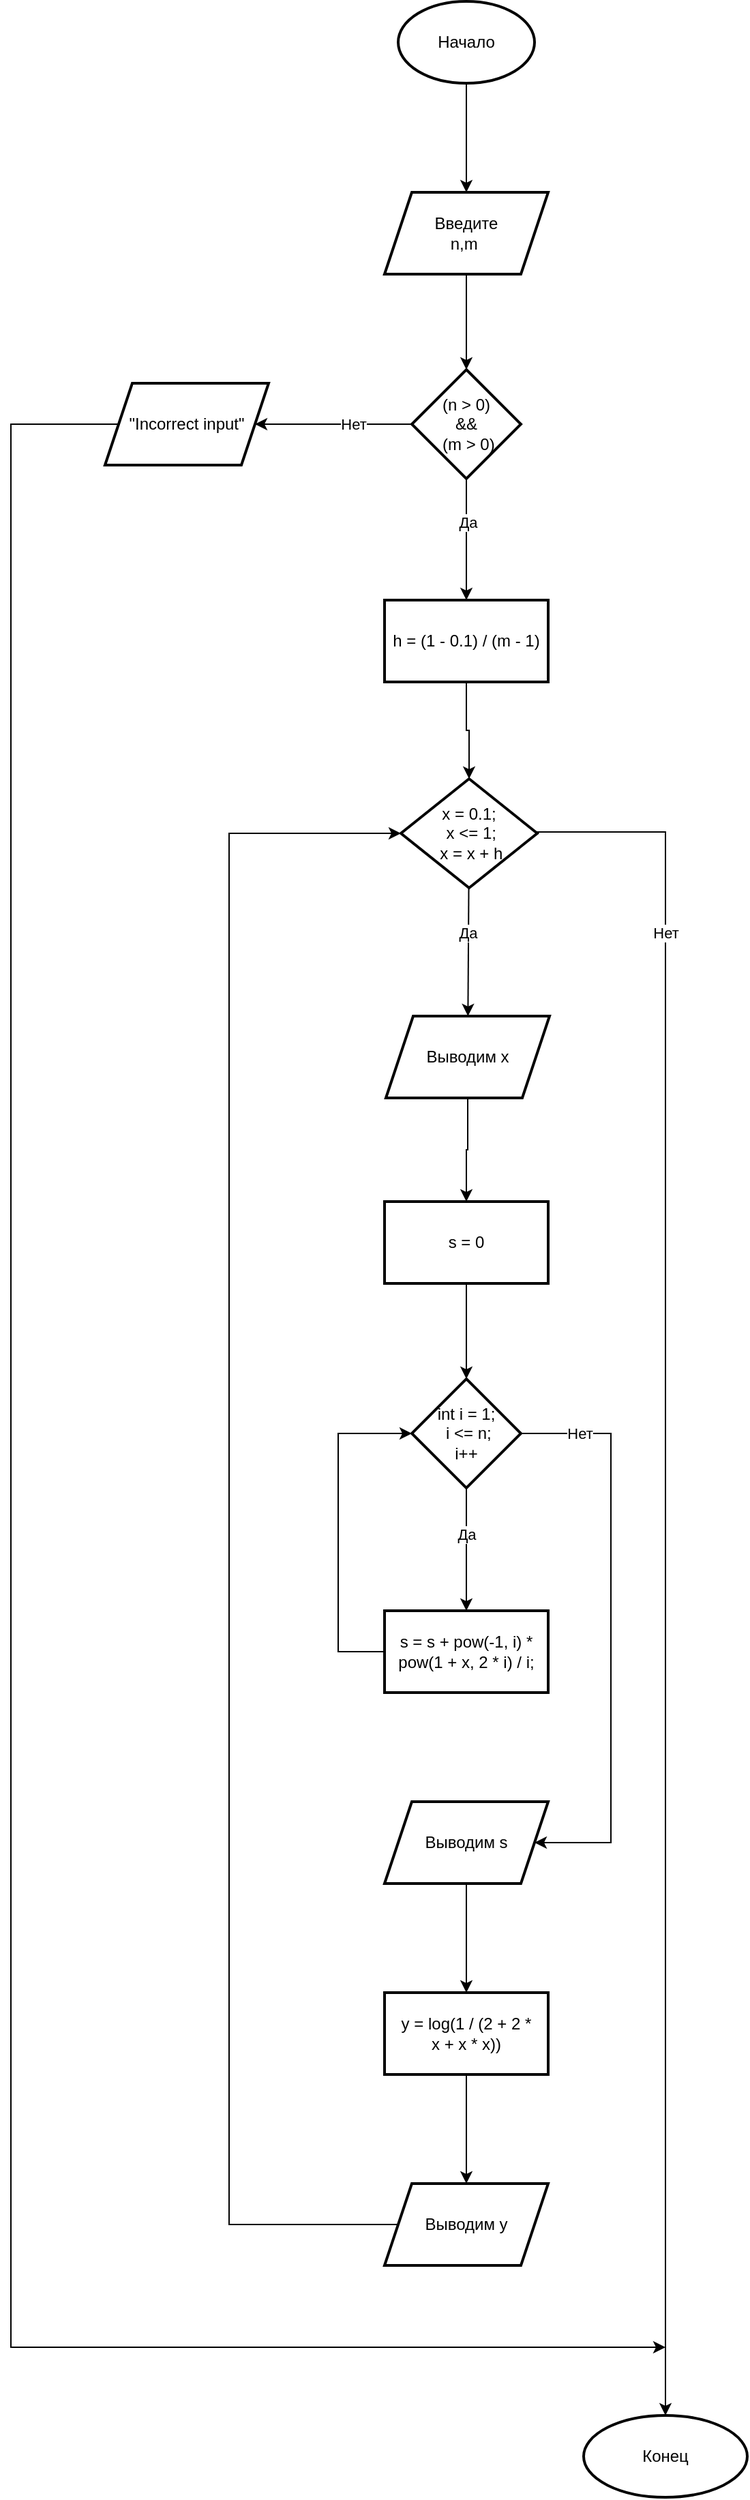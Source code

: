 <mxfile version="20.3.0" type="device"><diagram id="6b1M5TIWbT0nO2fj20VQ" name="Страница 1"><mxGraphModel dx="838" dy="649" grid="1" gridSize="10" guides="1" tooltips="1" connect="1" arrows="1" fold="1" page="1" pageScale="1" pageWidth="827" pageHeight="1169" math="0" shadow="0"><root><mxCell id="0"/><mxCell id="1" parent="0"/><mxCell id="RzN8mRNrhfmUW9UXEyG7-3" value="" style="edgeStyle=orthogonalEdgeStyle;rounded=0;orthogonalLoop=1;jettySize=auto;html=1;" parent="1" source="RzN8mRNrhfmUW9UXEyG7-1" target="RzN8mRNrhfmUW9UXEyG7-2" edge="1"><mxGeometry relative="1" as="geometry"/></mxCell><mxCell id="RzN8mRNrhfmUW9UXEyG7-1" value="Начало" style="strokeWidth=2;html=1;shape=mxgraph.flowchart.start_1;whiteSpace=wrap;" parent="1" vertex="1"><mxGeometry x="364" y="40" width="100" height="60" as="geometry"/></mxCell><mxCell id="RzN8mRNrhfmUW9UXEyG7-5" value="" style="edgeStyle=orthogonalEdgeStyle;rounded=0;orthogonalLoop=1;jettySize=auto;html=1;" parent="1" source="RzN8mRNrhfmUW9UXEyG7-2" target="RzN8mRNrhfmUW9UXEyG7-4" edge="1"><mxGeometry relative="1" as="geometry"/></mxCell><mxCell id="RzN8mRNrhfmUW9UXEyG7-2" value="Введите&lt;br&gt;n,m&amp;nbsp;" style="shape=parallelogram;perimeter=parallelogramPerimeter;whiteSpace=wrap;html=1;fixedSize=1;strokeWidth=2;" parent="1" vertex="1"><mxGeometry x="354" y="180" width="120" height="60" as="geometry"/></mxCell><mxCell id="RzN8mRNrhfmUW9UXEyG7-7" value="" style="edgeStyle=orthogonalEdgeStyle;rounded=0;orthogonalLoop=1;jettySize=auto;html=1;" parent="1" source="RzN8mRNrhfmUW9UXEyG7-4" target="RzN8mRNrhfmUW9UXEyG7-6" edge="1"><mxGeometry relative="1" as="geometry"/></mxCell><mxCell id="RzN8mRNrhfmUW9UXEyG7-31" value="Да" style="edgeLabel;html=1;align=center;verticalAlign=middle;resizable=0;points=[];" parent="RzN8mRNrhfmUW9UXEyG7-7" vertex="1" connectable="0"><mxGeometry x="-0.287" y="1" relative="1" as="geometry"><mxPoint as="offset"/></mxGeometry></mxCell><mxCell id="RzN8mRNrhfmUW9UXEyG7-11" value="" style="edgeStyle=orthogonalEdgeStyle;rounded=0;orthogonalLoop=1;jettySize=auto;html=1;" parent="1" source="RzN8mRNrhfmUW9UXEyG7-4" target="RzN8mRNrhfmUW9UXEyG7-10" edge="1"><mxGeometry relative="1" as="geometry"/></mxCell><mxCell id="RzN8mRNrhfmUW9UXEyG7-30" value="Нет" style="edgeLabel;html=1;align=center;verticalAlign=middle;resizable=0;points=[];" parent="RzN8mRNrhfmUW9UXEyG7-11" vertex="1" connectable="0"><mxGeometry x="-0.229" relative="1" as="geometry"><mxPoint x="1" as="offset"/></mxGeometry></mxCell><mxCell id="RzN8mRNrhfmUW9UXEyG7-4" value="(n &amp;gt; 0) &lt;br&gt;&amp;amp;&amp;amp;&lt;br&gt;&amp;nbsp;(m &amp;gt; 0)" style="rhombus;whiteSpace=wrap;html=1;strokeWidth=2;" parent="1" vertex="1"><mxGeometry x="374" y="310" width="80" height="80" as="geometry"/></mxCell><mxCell id="RzN8mRNrhfmUW9UXEyG7-9" value="" style="edgeStyle=orthogonalEdgeStyle;rounded=0;orthogonalLoop=1;jettySize=auto;html=1;" parent="1" source="RzN8mRNrhfmUW9UXEyG7-6" target="RzN8mRNrhfmUW9UXEyG7-8" edge="1"><mxGeometry relative="1" as="geometry"/></mxCell><mxCell id="RzN8mRNrhfmUW9UXEyG7-6" value="h = (1 - 0.1) / (m - 1)" style="whiteSpace=wrap;html=1;strokeWidth=2;" parent="1" vertex="1"><mxGeometry x="354" y="479" width="120" height="60" as="geometry"/></mxCell><mxCell id="RzN8mRNrhfmUW9UXEyG7-13" value="" style="rounded=0;orthogonalLoop=1;jettySize=auto;html=1;" parent="1" source="RzN8mRNrhfmUW9UXEyG7-8" target="RzN8mRNrhfmUW9UXEyG7-12" edge="1"><mxGeometry relative="1" as="geometry"/></mxCell><mxCell id="RzN8mRNrhfmUW9UXEyG7-43" value="Да" style="edgeLabel;html=1;align=center;verticalAlign=middle;resizable=0;points=[];" parent="RzN8mRNrhfmUW9UXEyG7-13" vertex="1" connectable="0"><mxGeometry x="-0.31" y="-1" relative="1" as="geometry"><mxPoint as="offset"/></mxGeometry></mxCell><mxCell id="RzN8mRNrhfmUW9UXEyG7-42" value="" style="edgeStyle=orthogonalEdgeStyle;rounded=0;orthogonalLoop=1;jettySize=auto;html=1;exitX=1;exitY=0.5;exitDx=0;exitDy=0;entryX=0.5;entryY=0;entryDx=0;entryDy=0;" parent="1" target="RzN8mRNrhfmUW9UXEyG7-26" edge="1"><mxGeometry relative="1" as="geometry"><mxPoint x="454" y="649.0" as="sourcePoint"/><mxPoint x="560" y="1810.0" as="targetPoint"/><Array as="points"><mxPoint x="560" y="649"/></Array></mxGeometry></mxCell><mxCell id="RzN8mRNrhfmUW9UXEyG7-46" value="Нет" style="edgeLabel;html=1;align=center;verticalAlign=middle;resizable=0;points=[];" parent="RzN8mRNrhfmUW9UXEyG7-42" vertex="1" connectable="0"><mxGeometry x="-0.666" relative="1" as="geometry"><mxPoint y="-32" as="offset"/></mxGeometry></mxCell><mxCell id="RzN8mRNrhfmUW9UXEyG7-8" value="x = 0.1;&lt;br&gt;&amp;nbsp;x &amp;lt;= 1;&lt;br&gt;&amp;nbsp;x = x + h" style="rhombus;whiteSpace=wrap;html=1;strokeWidth=2;" parent="1" vertex="1"><mxGeometry x="366" y="610" width="100" height="80" as="geometry"/></mxCell><mxCell id="RzN8mRNrhfmUW9UXEyG7-29" value="" style="edgeStyle=orthogonalEdgeStyle;rounded=0;orthogonalLoop=1;jettySize=auto;html=1;exitX=0;exitY=0.5;exitDx=0;exitDy=0;" parent="1" source="RzN8mRNrhfmUW9UXEyG7-10" edge="1"><mxGeometry relative="1" as="geometry"><mxPoint x="560" y="1760" as="targetPoint"/><Array as="points"><mxPoint x="80" y="350"/><mxPoint x="80" y="1760"/></Array></mxGeometry></mxCell><mxCell id="RzN8mRNrhfmUW9UXEyG7-10" value="&quot;Incorrect input&quot;" style="shape=parallelogram;perimeter=parallelogramPerimeter;whiteSpace=wrap;html=1;fixedSize=1;strokeWidth=2;" parent="1" vertex="1"><mxGeometry x="149" y="320" width="120" height="60" as="geometry"/></mxCell><mxCell id="RzN8mRNrhfmUW9UXEyG7-47" value="" style="edgeStyle=orthogonalEdgeStyle;rounded=0;orthogonalLoop=1;jettySize=auto;html=1;" parent="1" source="RzN8mRNrhfmUW9UXEyG7-12" target="RzN8mRNrhfmUW9UXEyG7-14" edge="1"><mxGeometry relative="1" as="geometry"/></mxCell><mxCell id="RzN8mRNrhfmUW9UXEyG7-12" value="Выводим&amp;nbsp;x" style="shape=parallelogram;perimeter=parallelogramPerimeter;whiteSpace=wrap;html=1;fixedSize=1;strokeWidth=2;" parent="1" vertex="1"><mxGeometry x="355" y="784" width="120" height="60" as="geometry"/></mxCell><mxCell id="RzN8mRNrhfmUW9UXEyG7-17" value="" style="edgeStyle=orthogonalEdgeStyle;rounded=0;orthogonalLoop=1;jettySize=auto;html=1;" parent="1" source="RzN8mRNrhfmUW9UXEyG7-14" target="RzN8mRNrhfmUW9UXEyG7-16" edge="1"><mxGeometry relative="1" as="geometry"/></mxCell><mxCell id="RzN8mRNrhfmUW9UXEyG7-14" value="s = 0" style="whiteSpace=wrap;html=1;strokeWidth=2;" parent="1" vertex="1"><mxGeometry x="354" y="920" width="120" height="60" as="geometry"/></mxCell><mxCell id="RzN8mRNrhfmUW9UXEyG7-19" value="" style="edgeStyle=orthogonalEdgeStyle;rounded=0;orthogonalLoop=1;jettySize=auto;html=1;" parent="1" source="RzN8mRNrhfmUW9UXEyG7-16" target="RzN8mRNrhfmUW9UXEyG7-18" edge="1"><mxGeometry relative="1" as="geometry"/></mxCell><mxCell id="RzN8mRNrhfmUW9UXEyG7-38" value="Да" style="edgeLabel;html=1;align=center;verticalAlign=middle;resizable=0;points=[];" parent="RzN8mRNrhfmUW9UXEyG7-19" vertex="1" connectable="0"><mxGeometry x="-0.255" relative="1" as="geometry"><mxPoint as="offset"/></mxGeometry></mxCell><mxCell id="RzN8mRNrhfmUW9UXEyG7-35" value="" style="edgeStyle=orthogonalEdgeStyle;rounded=0;orthogonalLoop=1;jettySize=auto;html=1;entryX=1;entryY=0.5;entryDx=0;entryDy=0;exitX=1;exitY=0.5;exitDx=0;exitDy=0;" parent="1" source="RzN8mRNrhfmUW9UXEyG7-16" target="RzN8mRNrhfmUW9UXEyG7-20" edge="1"><mxGeometry relative="1" as="geometry"><mxPoint x="464" y="1090.0" as="sourcePoint"/><mxPoint x="474" y="1390.0" as="targetPoint"/><Array as="points"><mxPoint x="520" y="1090"/><mxPoint x="520" y="1390"/></Array></mxGeometry></mxCell><mxCell id="RzN8mRNrhfmUW9UXEyG7-36" value="Нет" style="edgeLabel;html=1;align=center;verticalAlign=middle;resizable=0;points=[];" parent="RzN8mRNrhfmUW9UXEyG7-35" vertex="1" connectable="0"><mxGeometry x="-0.863" y="5" relative="1" as="geometry"><mxPoint x="14" y="5" as="offset"/></mxGeometry></mxCell><mxCell id="RzN8mRNrhfmUW9UXEyG7-16" value="int i = 1;&lt;br&gt;&amp;nbsp;i &amp;lt;= n; &lt;br&gt;i++" style="rhombus;whiteSpace=wrap;html=1;strokeWidth=2;" parent="1" vertex="1"><mxGeometry x="374" y="1050" width="80" height="80" as="geometry"/></mxCell><mxCell id="RzN8mRNrhfmUW9UXEyG7-33" value="" style="edgeStyle=orthogonalEdgeStyle;rounded=0;orthogonalLoop=1;jettySize=auto;html=1;entryX=0;entryY=0.5;entryDx=0;entryDy=0;exitX=0;exitY=0.5;exitDx=0;exitDy=0;" parent="1" source="RzN8mRNrhfmUW9UXEyG7-18" target="RzN8mRNrhfmUW9UXEyG7-16" edge="1"><mxGeometry relative="1" as="geometry"><mxPoint x="340" y="1230" as="sourcePoint"/><mxPoint x="274" y="1250" as="targetPoint"/><Array as="points"><mxPoint x="320" y="1250"/><mxPoint x="320" y="1090"/></Array></mxGeometry></mxCell><mxCell id="RzN8mRNrhfmUW9UXEyG7-18" value="&lt;div&gt;s = s + pow(-1, i) * pow(1 + x, 2 * i) / i;&lt;/div&gt;" style="whiteSpace=wrap;html=1;strokeWidth=2;" parent="1" vertex="1"><mxGeometry x="354" y="1220" width="120" height="60" as="geometry"/></mxCell><mxCell id="RzN8mRNrhfmUW9UXEyG7-23" value="" style="edgeStyle=orthogonalEdgeStyle;rounded=0;orthogonalLoop=1;jettySize=auto;html=1;" parent="1" source="RzN8mRNrhfmUW9UXEyG7-20" target="RzN8mRNrhfmUW9UXEyG7-22" edge="1"><mxGeometry relative="1" as="geometry"/></mxCell><mxCell id="RzN8mRNrhfmUW9UXEyG7-20" value="Выводим&amp;nbsp;s" style="shape=parallelogram;perimeter=parallelogramPerimeter;whiteSpace=wrap;html=1;fixedSize=1;strokeWidth=2;" parent="1" vertex="1"><mxGeometry x="354" y="1360" width="120" height="60" as="geometry"/></mxCell><mxCell id="RzN8mRNrhfmUW9UXEyG7-25" value="" style="edgeStyle=orthogonalEdgeStyle;rounded=0;orthogonalLoop=1;jettySize=auto;html=1;" parent="1" source="RzN8mRNrhfmUW9UXEyG7-22" target="RzN8mRNrhfmUW9UXEyG7-24" edge="1"><mxGeometry relative="1" as="geometry"/></mxCell><mxCell id="RzN8mRNrhfmUW9UXEyG7-22" value="y = log(1 / (2 + 2 * &lt;br&gt;x + x * x))" style="whiteSpace=wrap;html=1;strokeWidth=2;" parent="1" vertex="1"><mxGeometry x="354" y="1500" width="120" height="60" as="geometry"/></mxCell><mxCell id="RzN8mRNrhfmUW9UXEyG7-27" value="" style="edgeStyle=orthogonalEdgeStyle;rounded=0;orthogonalLoop=1;jettySize=auto;html=1;entryX=0;entryY=0.5;entryDx=0;entryDy=0;" parent="1" source="RzN8mRNrhfmUW9UXEyG7-24" target="RzN8mRNrhfmUW9UXEyG7-8" edge="1"><mxGeometry relative="1" as="geometry"><mxPoint x="210" y="960" as="targetPoint"/><Array as="points"><mxPoint x="240" y="1670"/><mxPoint x="240" y="650"/></Array></mxGeometry></mxCell><mxCell id="RzN8mRNrhfmUW9UXEyG7-24" value="Выводим у" style="shape=parallelogram;perimeter=parallelogramPerimeter;whiteSpace=wrap;html=1;fixedSize=1;strokeWidth=2;" parent="1" vertex="1"><mxGeometry x="354" y="1640" width="120" height="60" as="geometry"/></mxCell><mxCell id="RzN8mRNrhfmUW9UXEyG7-26" value="Конец" style="ellipse;whiteSpace=wrap;html=1;strokeWidth=2;" parent="1" vertex="1"><mxGeometry x="500" y="1810" width="120" height="60" as="geometry"/></mxCell></root></mxGraphModel></diagram></mxfile>